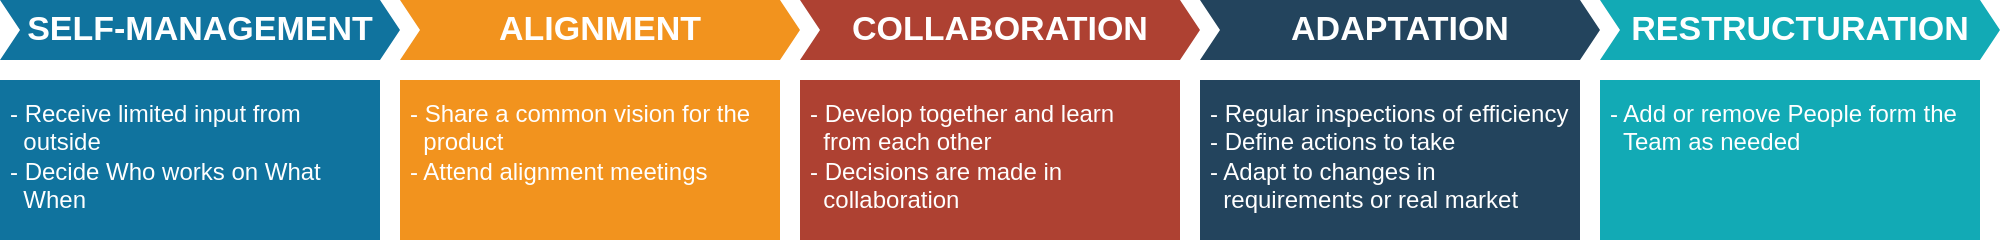 <mxfile>
    <diagram id="XCEV0O69jqTR0ELvsX16" name="Seite-1">
        <mxGraphModel dx="1717" dy="913" grid="1" gridSize="10" guides="1" tooltips="1" connect="1" arrows="1" fold="1" page="1" pageScale="1" pageWidth="827" pageHeight="1169" math="0" shadow="0">
            <root>
                <mxCell id="0"/>
                <mxCell id="1" parent="0"/>
                <mxCell id="9" value="SELF-MANAGEMENT" style="shape=step;perimeter=stepPerimeter;whiteSpace=wrap;html=1;fixedSize=1;size=10;fillColor=#10739E;strokeColor=none;fontSize=17;fontColor=#FFFFFF;fontStyle=1;align=center;rounded=0;fontFamily=Helvetica;" parent="1" vertex="1">
                    <mxGeometry x="40" y="440" width="200" height="30" as="geometry"/>
                </mxCell>
                <mxCell id="10" value="ALIGNMENT" style="shape=step;perimeter=stepPerimeter;whiteSpace=wrap;html=1;fixedSize=1;size=10;fillColor=#F2931E;strokeColor=none;fontSize=17;fontColor=#FFFFFF;fontStyle=1;align=center;rounded=0;fontFamily=Helvetica;" parent="1" vertex="1">
                    <mxGeometry x="240" y="440" width="200" height="30" as="geometry"/>
                </mxCell>
                <mxCell id="11" value="COLLABORATION" style="shape=step;perimeter=stepPerimeter;whiteSpace=wrap;html=1;fixedSize=1;size=10;fillColor=#AE4132;strokeColor=none;fontSize=17;fontColor=#FFFFFF;fontStyle=1;align=center;rounded=0;fontFamily=Helvetica;" parent="1" vertex="1">
                    <mxGeometry x="440" y="440" width="200" height="30" as="geometry"/>
                </mxCell>
                <mxCell id="12" value="ADAPTATION" style="shape=step;perimeter=stepPerimeter;whiteSpace=wrap;html=1;fixedSize=1;size=10;fillColor=#23445D;strokeColor=none;fontSize=17;fontColor=#FFFFFF;fontStyle=1;align=center;rounded=0;fontFamily=Helvetica;" parent="1" vertex="1">
                    <mxGeometry x="640" y="440" width="200" height="30" as="geometry"/>
                </mxCell>
                <mxCell id="13" value="RESTRUCTURATION" style="shape=step;perimeter=stepPerimeter;whiteSpace=wrap;html=1;fixedSize=1;size=10;fillColor=#12AAB5;strokeColor=none;fontSize=17;fontColor=#FFFFFF;fontStyle=1;align=center;rounded=0;fontFamily=Helvetica;" parent="1" vertex="1">
                    <mxGeometry x="840" y="440" width="200" height="30" as="geometry"/>
                </mxCell>
                <mxCell id="14" value="&lt;span&gt;- Receive limited input from&amp;nbsp; &amp;nbsp; &amp;nbsp; &amp;nbsp; &amp;nbsp; &amp;nbsp; outside&lt;br&gt;&lt;/span&gt;- Decide Who works on What&amp;nbsp; &amp;nbsp; &amp;nbsp; &amp;nbsp; &amp;nbsp; When" style="shape=rect;fillColor=#10739E;strokeColor=none;fontSize=12;html=1;whiteSpace=wrap;align=left;verticalAlign=top;spacing=5;rounded=0;fontColor=#FFFFFF;fontFamily=Helvetica;" parent="1" vertex="1">
                    <mxGeometry x="40" y="480" width="190" height="80" as="geometry"/>
                </mxCell>
                <mxCell id="17" value="- Share a common vision for the&amp;nbsp; &amp;nbsp; &amp;nbsp; product&lt;br&gt;- Attend alignment meetings" style="shape=rect;fillColor=#F2931E;strokeColor=none;fontSize=12;html=1;whiteSpace=wrap;align=left;verticalAlign=top;spacing=5;rounded=0;fontColor=#FFFFFF;fontFamily=Helvetica;" parent="1" vertex="1">
                    <mxGeometry x="240" y="480" width="190" height="80" as="geometry"/>
                </mxCell>
                <mxCell id="20" value="- Develop together and learn&amp;nbsp; &amp;nbsp; &amp;nbsp; &amp;nbsp; &amp;nbsp; from each other&lt;br&gt;- Decisions are made in&amp;nbsp; &amp;nbsp; &amp;nbsp; &amp;nbsp; &amp;nbsp; &amp;nbsp; &amp;nbsp; &amp;nbsp; &amp;nbsp; collaboration" style="shape=rect;fillColor=#AE4132;strokeColor=none;fontSize=12;html=1;whiteSpace=wrap;align=left;verticalAlign=top;spacing=5;rounded=0;fontColor=#FFFFFF;fontFamily=Helvetica;" parent="1" vertex="1">
                    <mxGeometry x="440" y="480" width="190" height="80" as="geometry"/>
                </mxCell>
                <mxCell id="23" value="- Regular inspections of efficiency&lt;br&gt;- Define actions to take&lt;br&gt;- Adapt to changes in&amp;nbsp; &amp;nbsp; &amp;nbsp; &amp;nbsp; &amp;nbsp; &amp;nbsp; &amp;nbsp; &amp;nbsp; &amp;nbsp; &amp;nbsp; &amp;nbsp; requirements or real market" style="shape=rect;fillColor=#23445D;strokeColor=none;fontSize=12;html=1;whiteSpace=wrap;align=left;verticalAlign=top;spacing=5;rounded=0;fontColor=#FFFFFF;fontFamily=Helvetica;" parent="1" vertex="1">
                    <mxGeometry x="640" y="480" width="190" height="80" as="geometry"/>
                </mxCell>
                <mxCell id="26" value="- Add or remove People form the&amp;nbsp; &amp;nbsp; Team as needed" style="shape=rect;fillColor=#12AAB5;strokeColor=none;fontSize=12;html=1;whiteSpace=wrap;align=left;verticalAlign=top;spacing=5;rounded=0;fontColor=#FFFFFF;fontFamily=Helvetica;" parent="1" vertex="1">
                    <mxGeometry x="840" y="480" width="190" height="80" as="geometry"/>
                </mxCell>
            </root>
        </mxGraphModel>
    </diagram>
</mxfile>